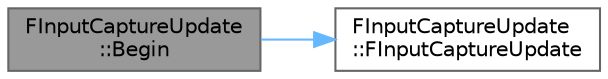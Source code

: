 digraph "FInputCaptureUpdate::Begin"
{
 // INTERACTIVE_SVG=YES
 // LATEX_PDF_SIZE
  bgcolor="transparent";
  edge [fontname=Helvetica,fontsize=10,labelfontname=Helvetica,labelfontsize=10];
  node [fontname=Helvetica,fontsize=10,shape=box,height=0.2,width=0.4];
  rankdir="LR";
  Node1 [id="Node000001",label="FInputCaptureUpdate\l::Begin",height=0.2,width=0.4,color="gray40", fillcolor="grey60", style="filled", fontcolor="black",tooltip="Create a begin-capturing instance of FInputCaptureUpdate."];
  Node1 -> Node2 [id="edge1_Node000001_Node000002",color="steelblue1",style="solid",tooltip=" "];
  Node2 [id="Node000002",label="FInputCaptureUpdate\l::FInputCaptureUpdate",height=0.2,width=0.4,color="grey40", fillcolor="white", style="filled",URL="$dc/d9b/structFInputCaptureUpdate.html#aa5c15221e61e79798a1b8250b6b99caf",tooltip=" "];
}
